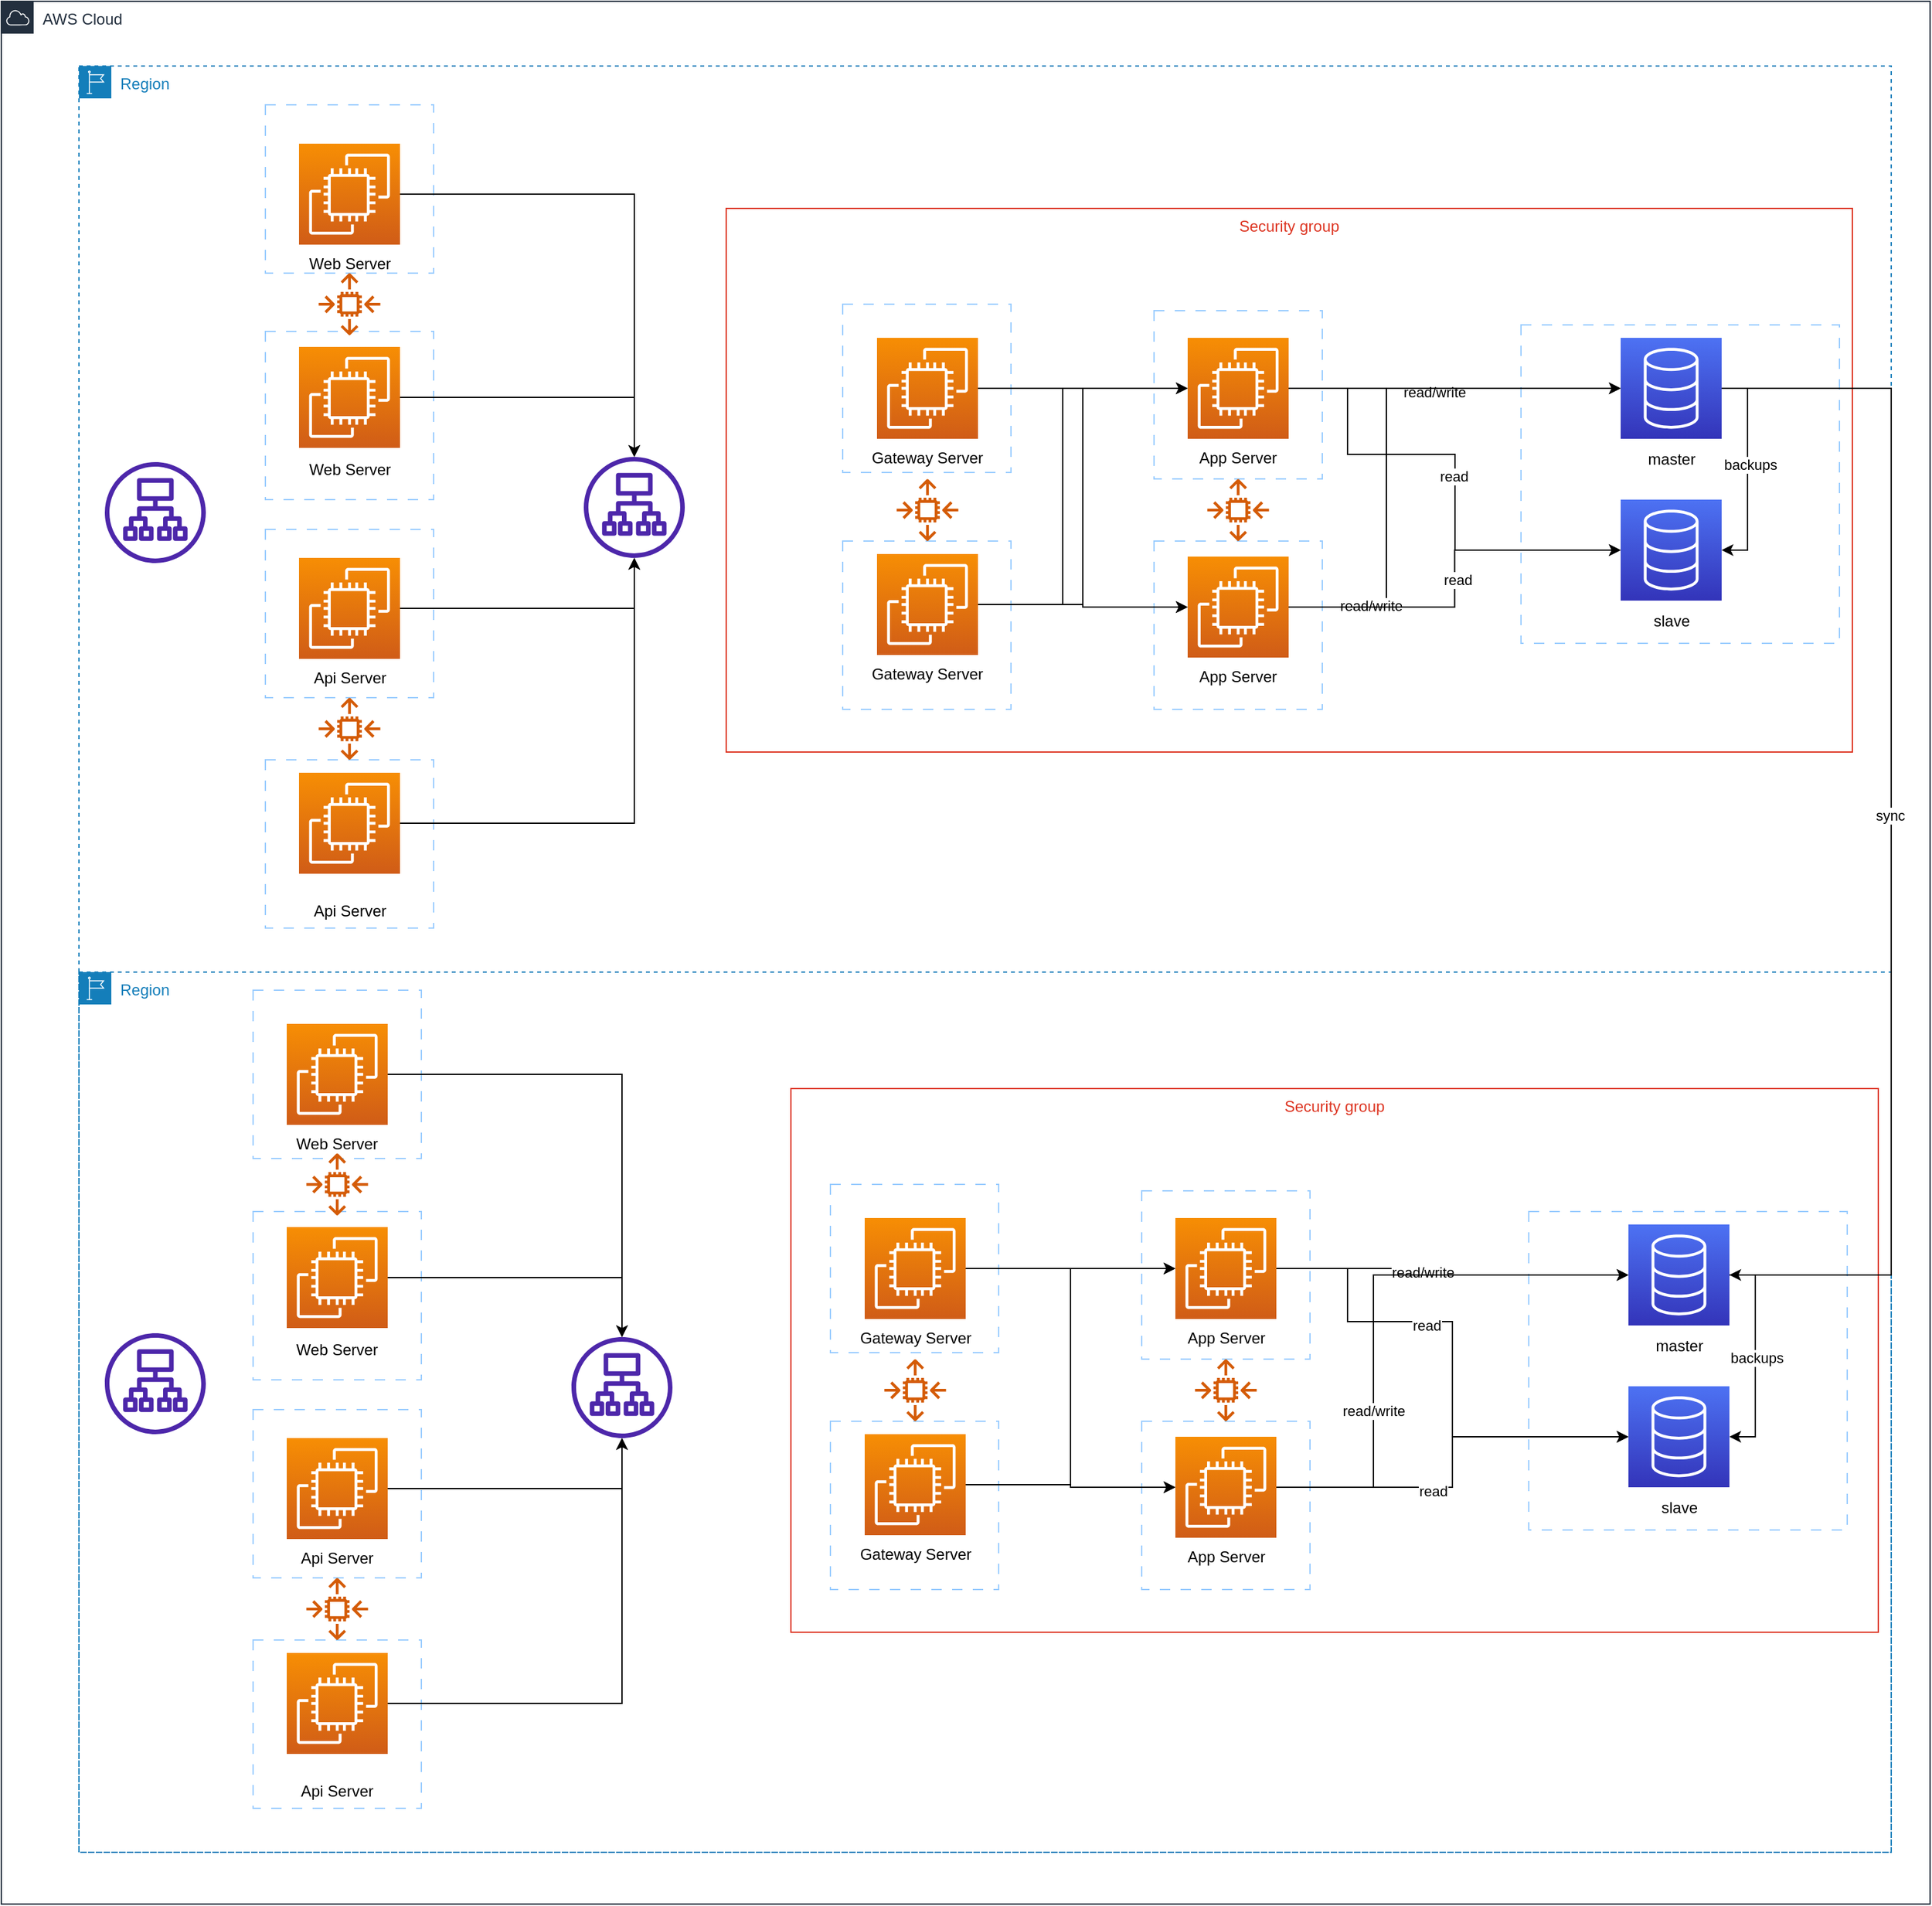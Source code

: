 <mxfile version="21.6.6" type="github">
  <diagram name="第 1 页" id="IL9uHLrrICqS1qad8mIX">
    <mxGraphModel dx="1194" dy="672" grid="1" gridSize="10" guides="1" tooltips="1" connect="1" arrows="1" fold="1" page="1" pageScale="1" pageWidth="827" pageHeight="1169" math="0" shadow="0">
      <root>
        <mxCell id="0" />
        <mxCell id="1" parent="0" />
        <mxCell id="6jolhPgwMM_6iOZNDmGM-170" value="AWS Cloud" style="points=[[0,0],[0.25,0],[0.5,0],[0.75,0],[1,0],[1,0.25],[1,0.5],[1,0.75],[1,1],[0.75,1],[0.5,1],[0.25,1],[0,1],[0,0.75],[0,0.5],[0,0.25]];outlineConnect=0;gradientColor=none;html=1;whiteSpace=wrap;fontSize=12;fontStyle=0;container=1;pointerEvents=0;collapsible=0;recursiveResize=0;shape=mxgraph.aws4.group;grIcon=mxgraph.aws4.group_aws_cloud;strokeColor=#232F3E;fillColor=none;verticalAlign=top;align=left;spacingLeft=30;fontColor=#232F3E;dashed=0;" vertex="1" parent="1">
          <mxGeometry x="70" y="200" width="1490" height="1470" as="geometry" />
        </mxCell>
        <mxCell id="6jolhPgwMM_6iOZNDmGM-134" value="Security group" style="fillColor=none;strokeColor=#DD3522;verticalAlign=top;fontStyle=0;fontColor=#DD3522;whiteSpace=wrap;html=1;" vertex="1" parent="1">
          <mxGeometry x="680" y="1040" width="840" height="420" as="geometry" />
        </mxCell>
        <mxCell id="6jolhPgwMM_6iOZNDmGM-133" value="" style="whiteSpace=wrap;html=1;aspect=fixed;dashed=1;dashPattern=8 8;strokeColor=#99CCFF;" vertex="1" parent="1">
          <mxGeometry x="264.5" y="964" width="130" height="130" as="geometry" />
        </mxCell>
        <mxCell id="6jolhPgwMM_6iOZNDmGM-53" value="" style="whiteSpace=wrap;html=1;aspect=fixed;dashed=1;dashPattern=8 8;strokeColor=#99CCFF;" vertex="1" parent="1">
          <mxGeometry x="1250" y="1135" width="246" height="246" as="geometry" />
        </mxCell>
        <mxCell id="6jolhPgwMM_6iOZNDmGM-48" value="" style="whiteSpace=wrap;html=1;aspect=fixed;dashed=1;dashPattern=8 8;strokeColor=#99CCFF;" vertex="1" parent="1">
          <mxGeometry x="1244" y="450" width="246" height="246" as="geometry" />
        </mxCell>
        <mxCell id="6jolhPgwMM_6iOZNDmGM-47" value="" style="whiteSpace=wrap;html=1;aspect=fixed;dashed=1;dashPattern=8 8;strokeColor=#99CCFF;" vertex="1" parent="1">
          <mxGeometry x="960.5" y="617" width="130" height="130" as="geometry" />
        </mxCell>
        <mxCell id="6jolhPgwMM_6iOZNDmGM-46" value="" style="whiteSpace=wrap;html=1;aspect=fixed;dashed=1;dashPattern=8 8;strokeColor=#99CCFF;" vertex="1" parent="1">
          <mxGeometry x="960.5" y="439" width="130" height="130" as="geometry" />
        </mxCell>
        <mxCell id="6jolhPgwMM_6iOZNDmGM-45" value="" style="whiteSpace=wrap;html=1;aspect=fixed;dashed=1;dashPattern=8 8;strokeColor=#99CCFF;" vertex="1" parent="1">
          <mxGeometry x="720" y="617" width="130" height="130" as="geometry" />
        </mxCell>
        <mxCell id="6jolhPgwMM_6iOZNDmGM-44" value="" style="whiteSpace=wrap;html=1;aspect=fixed;dashed=1;dashPattern=8 8;strokeColor=#99CCFF;" vertex="1" parent="1">
          <mxGeometry x="720" y="434" width="130" height="130" as="geometry" />
        </mxCell>
        <mxCell id="6jolhPgwMM_6iOZNDmGM-43" value="" style="whiteSpace=wrap;html=1;aspect=fixed;dashed=1;dashPattern=8 8;strokeColor=#99CCFF;" vertex="1" parent="1">
          <mxGeometry x="274" y="786" width="130" height="130" as="geometry" />
        </mxCell>
        <mxCell id="6jolhPgwMM_6iOZNDmGM-42" value="" style="whiteSpace=wrap;html=1;aspect=fixed;dashed=1;dashPattern=8 8;strokeColor=#99CCFF;" vertex="1" parent="1">
          <mxGeometry x="274" y="608" width="130" height="130" as="geometry" />
        </mxCell>
        <mxCell id="6jolhPgwMM_6iOZNDmGM-41" value="" style="whiteSpace=wrap;html=1;aspect=fixed;dashed=1;dashPattern=8 8;strokeColor=#99CCFF;" vertex="1" parent="1">
          <mxGeometry x="274" y="455" width="130" height="130" as="geometry" />
        </mxCell>
        <mxCell id="6jolhPgwMM_6iOZNDmGM-40" value="" style="whiteSpace=wrap;html=1;aspect=fixed;dashed=1;dashPattern=8 8;strokeColor=#99CCFF;" vertex="1" parent="1">
          <mxGeometry x="274" y="280" width="130" height="130" as="geometry" />
        </mxCell>
        <mxCell id="6jolhPgwMM_6iOZNDmGM-10" value="Region" style="points=[[0,0],[0.25,0],[0.5,0],[0.75,0],[1,0],[1,0.25],[1,0.5],[1,0.75],[1,1],[0.75,1],[0.5,1],[0.25,1],[0,1],[0,0.75],[0,0.5],[0,0.25]];outlineConnect=0;gradientColor=none;html=1;whiteSpace=wrap;fontSize=12;fontStyle=0;container=1;pointerEvents=0;collapsible=0;recursiveResize=0;shape=mxgraph.aws4.group;grIcon=mxgraph.aws4.group_region;strokeColor=#147EBA;fillColor=none;verticalAlign=top;align=left;spacingLeft=30;fontColor=#147EBA;dashed=1;" vertex="1" parent="1">
          <mxGeometry x="130" y="250" width="1400" height="1380" as="geometry" />
        </mxCell>
        <mxCell id="6jolhPgwMM_6iOZNDmGM-24" value="Security group" style="fillColor=none;strokeColor=#DD3522;verticalAlign=top;fontStyle=0;fontColor=#DD3522;whiteSpace=wrap;html=1;" vertex="1" parent="6jolhPgwMM_6iOZNDmGM-10">
          <mxGeometry x="500" y="110" width="870" height="420" as="geometry" />
        </mxCell>
        <mxCell id="6jolhPgwMM_6iOZNDmGM-135" value="" style="sketch=0;outlineConnect=0;fontColor=#232F3E;gradientColor=none;fillColor=#4D27AA;strokeColor=none;dashed=0;verticalLabelPosition=bottom;verticalAlign=top;align=center;html=1;fontSize=12;fontStyle=0;aspect=fixed;pointerEvents=1;shape=mxgraph.aws4.application_load_balancer;" vertex="1" parent="6jolhPgwMM_6iOZNDmGM-10">
          <mxGeometry x="20" y="306" width="78" height="78" as="geometry" />
        </mxCell>
        <mxCell id="6jolhPgwMM_6iOZNDmGM-167" value="Region" style="points=[[0,0],[0.25,0],[0.5,0],[0.75,0],[1,0],[1,0.25],[1,0.5],[1,0.75],[1,1],[0.75,1],[0.5,1],[0.25,1],[0,1],[0,0.75],[0,0.5],[0,0.25]];outlineConnect=0;gradientColor=none;html=1;whiteSpace=wrap;fontSize=12;fontStyle=0;container=1;pointerEvents=0;collapsible=0;recursiveResize=0;shape=mxgraph.aws4.group;grIcon=mxgraph.aws4.group_region;strokeColor=#147EBA;fillColor=none;verticalAlign=top;align=left;spacingLeft=30;fontColor=#147EBA;dashed=1;" vertex="1" parent="6jolhPgwMM_6iOZNDmGM-10">
          <mxGeometry y="700" width="1400" height="680" as="geometry" />
        </mxCell>
        <mxCell id="6jolhPgwMM_6iOZNDmGM-171" value="" style="sketch=0;outlineConnect=0;fontColor=#232F3E;gradientColor=none;fillColor=#4D27AA;strokeColor=none;dashed=0;verticalLabelPosition=bottom;verticalAlign=top;align=center;html=1;fontSize=12;fontStyle=0;aspect=fixed;pointerEvents=1;shape=mxgraph.aws4.application_load_balancer;" vertex="1" parent="6jolhPgwMM_6iOZNDmGM-167">
          <mxGeometry x="20" y="279" width="78" height="78" as="geometry" />
        </mxCell>
        <mxCell id="6jolhPgwMM_6iOZNDmGM-65" style="edgeStyle=orthogonalEdgeStyle;rounded=0;orthogonalLoop=1;jettySize=auto;html=1;exitX=1;exitY=0.5;exitDx=0;exitDy=0;exitPerimeter=0;" edge="1" parent="1" source="6jolhPgwMM_6iOZNDmGM-11" target="6jolhPgwMM_6iOZNDmGM-16">
          <mxGeometry relative="1" as="geometry" />
        </mxCell>
        <mxCell id="6jolhPgwMM_6iOZNDmGM-11" value="" style="sketch=0;points=[[0,0,0],[0.25,0,0],[0.5,0,0],[0.75,0,0],[1,0,0],[0,1,0],[0.25,1,0],[0.5,1,0],[0.75,1,0],[1,1,0],[0,0.25,0],[0,0.5,0],[0,0.75,0],[1,0.25,0],[1,0.5,0],[1,0.75,0]];outlineConnect=0;fontColor=#232F3E;gradientColor=#F78E04;gradientDirection=north;fillColor=#D05C17;strokeColor=#ffffff;dashed=0;verticalLabelPosition=bottom;verticalAlign=top;align=center;html=1;fontSize=12;fontStyle=0;aspect=fixed;shape=mxgraph.aws4.resourceIcon;resIcon=mxgraph.aws4.ec2;" vertex="1" parent="1">
          <mxGeometry x="300" y="310" width="78" height="78" as="geometry" />
        </mxCell>
        <mxCell id="6jolhPgwMM_6iOZNDmGM-12" value="Web Server" style="text;html=1;strokeColor=none;fillColor=none;align=center;verticalAlign=middle;whiteSpace=wrap;rounded=0;" vertex="1" parent="1">
          <mxGeometry x="283.5" y="388" width="111" height="30" as="geometry" />
        </mxCell>
        <mxCell id="6jolhPgwMM_6iOZNDmGM-14" value="" style="sketch=0;outlineConnect=0;fontColor=#232F3E;gradientColor=none;fillColor=#D45B07;strokeColor=none;dashed=0;verticalLabelPosition=bottom;verticalAlign=top;align=center;html=1;fontSize=12;fontStyle=0;aspect=fixed;pointerEvents=1;shape=mxgraph.aws4.auto_scaling2;" vertex="1" parent="1">
          <mxGeometry x="315" y="410" width="48" height="48" as="geometry" />
        </mxCell>
        <mxCell id="6jolhPgwMM_6iOZNDmGM-58" style="edgeStyle=orthogonalEdgeStyle;rounded=0;orthogonalLoop=1;jettySize=auto;html=1;exitX=1;exitY=0.5;exitDx=0;exitDy=0;exitPerimeter=0;entryX=1;entryY=0.5;entryDx=0;entryDy=0;entryPerimeter=0;" edge="1" parent="1" source="6jolhPgwMM_6iOZNDmGM-15" target="6jolhPgwMM_6iOZNDmGM-50">
          <mxGeometry relative="1" as="geometry" />
        </mxCell>
        <mxCell id="6jolhPgwMM_6iOZNDmGM-59" value="backups" style="edgeLabel;html=1;align=center;verticalAlign=middle;resizable=0;points=[];" vertex="1" connectable="0" parent="6jolhPgwMM_6iOZNDmGM-58">
          <mxGeometry x="-0.042" y="2" relative="1" as="geometry">
            <mxPoint as="offset" />
          </mxGeometry>
        </mxCell>
        <mxCell id="6jolhPgwMM_6iOZNDmGM-61" style="edgeStyle=orthogonalEdgeStyle;rounded=0;orthogonalLoop=1;jettySize=auto;html=1;exitX=1;exitY=0.5;exitDx=0;exitDy=0;exitPerimeter=0;entryX=1;entryY=0.5;entryDx=0;entryDy=0;entryPerimeter=0;" edge="1" parent="1" source="6jolhPgwMM_6iOZNDmGM-15" target="6jolhPgwMM_6iOZNDmGM-54">
          <mxGeometry relative="1" as="geometry">
            <Array as="points">
              <mxPoint x="1530" y="499" />
              <mxPoint x="1530" y="1184" />
            </Array>
          </mxGeometry>
        </mxCell>
        <mxCell id="6jolhPgwMM_6iOZNDmGM-64" value="sync" style="edgeLabel;html=1;align=center;verticalAlign=middle;resizable=0;points=[];" vertex="1" connectable="0" parent="6jolhPgwMM_6iOZNDmGM-61">
          <mxGeometry x="-0.021" y="-1" relative="1" as="geometry">
            <mxPoint as="offset" />
          </mxGeometry>
        </mxCell>
        <mxCell id="6jolhPgwMM_6iOZNDmGM-15" value="" style="sketch=0;points=[[0,0,0],[0.25,0,0],[0.5,0,0],[0.75,0,0],[1,0,0],[0,1,0],[0.25,1,0],[0.5,1,0],[0.75,1,0],[1,1,0],[0,0.25,0],[0,0.5,0],[0,0.75,0],[1,0.25,0],[1,0.5,0],[1,0.75,0]];outlineConnect=0;fontColor=#232F3E;gradientColor=#4D72F3;gradientDirection=north;fillColor=#3334B9;strokeColor=#ffffff;dashed=0;verticalLabelPosition=bottom;verticalAlign=top;align=center;html=1;fontSize=12;fontStyle=0;aspect=fixed;shape=mxgraph.aws4.resourceIcon;resIcon=mxgraph.aws4.database;" vertex="1" parent="1">
          <mxGeometry x="1321" y="460" width="78" height="78" as="geometry" />
        </mxCell>
        <mxCell id="6jolhPgwMM_6iOZNDmGM-16" value="" style="sketch=0;outlineConnect=0;fontColor=#232F3E;gradientColor=none;fillColor=#4D27AA;strokeColor=none;dashed=0;verticalLabelPosition=bottom;verticalAlign=top;align=center;html=1;fontSize=12;fontStyle=0;aspect=fixed;pointerEvents=1;shape=mxgraph.aws4.application_load_balancer;" vertex="1" parent="1">
          <mxGeometry x="520" y="552" width="78" height="78" as="geometry" />
        </mxCell>
        <mxCell id="6jolhPgwMM_6iOZNDmGM-139" style="edgeStyle=orthogonalEdgeStyle;rounded=0;orthogonalLoop=1;jettySize=auto;html=1;exitX=1;exitY=0.5;exitDx=0;exitDy=0;exitPerimeter=0;" edge="1" parent="1" source="6jolhPgwMM_6iOZNDmGM-20" target="6jolhPgwMM_6iOZNDmGM-34">
          <mxGeometry relative="1" as="geometry" />
        </mxCell>
        <mxCell id="6jolhPgwMM_6iOZNDmGM-141" style="edgeStyle=orthogonalEdgeStyle;rounded=0;orthogonalLoop=1;jettySize=auto;html=1;exitX=1;exitY=0.5;exitDx=0;exitDy=0;exitPerimeter=0;entryX=0;entryY=0.5;entryDx=0;entryDy=0;entryPerimeter=0;" edge="1" parent="1" source="6jolhPgwMM_6iOZNDmGM-20" target="6jolhPgwMM_6iOZNDmGM-37">
          <mxGeometry relative="1" as="geometry" />
        </mxCell>
        <mxCell id="6jolhPgwMM_6iOZNDmGM-20" value="" style="sketch=0;points=[[0,0,0],[0.25,0,0],[0.5,0,0],[0.75,0,0],[1,0,0],[0,1,0],[0.25,1,0],[0.5,1,0],[0.75,1,0],[1,1,0],[0,0.25,0],[0,0.5,0],[0,0.75,0],[1,0.25,0],[1,0.5,0],[1,0.75,0]];outlineConnect=0;fontColor=#232F3E;gradientColor=#F78E04;gradientDirection=north;fillColor=#D05C17;strokeColor=#ffffff;dashed=0;verticalLabelPosition=bottom;verticalAlign=top;align=center;html=1;fontSize=12;fontStyle=0;aspect=fixed;shape=mxgraph.aws4.resourceIcon;resIcon=mxgraph.aws4.ec2;" vertex="1" parent="1">
          <mxGeometry x="746.5" y="460" width="78" height="78" as="geometry" />
        </mxCell>
        <mxCell id="6jolhPgwMM_6iOZNDmGM-22" value="" style="sketch=0;outlineConnect=0;fontColor=#232F3E;gradientColor=none;fillColor=#D45B07;strokeColor=none;dashed=0;verticalLabelPosition=bottom;verticalAlign=top;align=center;html=1;fontSize=12;fontStyle=0;aspect=fixed;pointerEvents=1;shape=mxgraph.aws4.auto_scaling2;" vertex="1" parent="1">
          <mxGeometry x="761.5" y="569" width="48" height="48" as="geometry" />
        </mxCell>
        <mxCell id="6jolhPgwMM_6iOZNDmGM-67" style="edgeStyle=orthogonalEdgeStyle;rounded=0;orthogonalLoop=1;jettySize=auto;html=1;exitX=1;exitY=0.5;exitDx=0;exitDy=0;exitPerimeter=0;" edge="1" parent="1" source="6jolhPgwMM_6iOZNDmGM-23" target="6jolhPgwMM_6iOZNDmGM-16">
          <mxGeometry relative="1" as="geometry">
            <Array as="points">
              <mxPoint x="559" y="669" />
            </Array>
          </mxGeometry>
        </mxCell>
        <mxCell id="6jolhPgwMM_6iOZNDmGM-23" value="" style="sketch=0;points=[[0,0,0],[0.25,0,0],[0.5,0,0],[0.75,0,0],[1,0,0],[0,1,0],[0.25,1,0],[0.5,1,0],[0.75,1,0],[1,1,0],[0,0.25,0],[0,0.5,0],[0,0.75,0],[1,0.25,0],[1,0.5,0],[1,0.75,0]];outlineConnect=0;fontColor=#232F3E;gradientColor=#F78E04;gradientDirection=north;fillColor=#D05C17;strokeColor=#ffffff;dashed=0;verticalLabelPosition=bottom;verticalAlign=top;align=center;html=1;fontSize=12;fontStyle=0;aspect=fixed;shape=mxgraph.aws4.resourceIcon;resIcon=mxgraph.aws4.ec2;" vertex="1" parent="1">
          <mxGeometry x="300" y="630" width="78" height="78" as="geometry" />
        </mxCell>
        <mxCell id="6jolhPgwMM_6iOZNDmGM-25" value="Web Server" style="text;html=1;strokeColor=none;fillColor=none;align=center;verticalAlign=middle;whiteSpace=wrap;rounded=0;" vertex="1" parent="1">
          <mxGeometry x="283.5" y="547" width="111" height="30" as="geometry" />
        </mxCell>
        <mxCell id="6jolhPgwMM_6iOZNDmGM-66" style="edgeStyle=orthogonalEdgeStyle;rounded=0;orthogonalLoop=1;jettySize=auto;html=1;exitX=1;exitY=0.5;exitDx=0;exitDy=0;exitPerimeter=0;" edge="1" parent="1" source="6jolhPgwMM_6iOZNDmGM-26" target="6jolhPgwMM_6iOZNDmGM-16">
          <mxGeometry relative="1" as="geometry" />
        </mxCell>
        <mxCell id="6jolhPgwMM_6iOZNDmGM-26" value="" style="sketch=0;points=[[0,0,0],[0.25,0,0],[0.5,0,0],[0.75,0,0],[1,0,0],[0,1,0],[0.25,1,0],[0.5,1,0],[0.75,1,0],[1,1,0],[0,0.25,0],[0,0.5,0],[0,0.75,0],[1,0.25,0],[1,0.5,0],[1,0.75,0]];outlineConnect=0;fontColor=#232F3E;gradientColor=#F78E04;gradientDirection=north;fillColor=#D05C17;strokeColor=#ffffff;dashed=0;verticalLabelPosition=bottom;verticalAlign=top;align=center;html=1;fontSize=12;fontStyle=0;aspect=fixed;shape=mxgraph.aws4.resourceIcon;resIcon=mxgraph.aws4.ec2;" vertex="1" parent="1">
          <mxGeometry x="300" y="467" width="78" height="78" as="geometry" />
        </mxCell>
        <mxCell id="6jolhPgwMM_6iOZNDmGM-27" value="Api Server" style="text;html=1;strokeColor=none;fillColor=none;align=center;verticalAlign=middle;whiteSpace=wrap;rounded=0;" vertex="1" parent="1">
          <mxGeometry x="283.5" y="708" width="111" height="30" as="geometry" />
        </mxCell>
        <mxCell id="6jolhPgwMM_6iOZNDmGM-68" style="edgeStyle=orthogonalEdgeStyle;rounded=0;orthogonalLoop=1;jettySize=auto;html=1;exitX=1;exitY=0.5;exitDx=0;exitDy=0;exitPerimeter=0;" edge="1" parent="1" source="6jolhPgwMM_6iOZNDmGM-28" target="6jolhPgwMM_6iOZNDmGM-16">
          <mxGeometry relative="1" as="geometry" />
        </mxCell>
        <mxCell id="6jolhPgwMM_6iOZNDmGM-28" value="" style="sketch=0;points=[[0,0,0],[0.25,0,0],[0.5,0,0],[0.75,0,0],[1,0,0],[0,1,0],[0.25,1,0],[0.5,1,0],[0.75,1,0],[1,1,0],[0,0.25,0],[0,0.5,0],[0,0.75,0],[1,0.25,0],[1,0.5,0],[1,0.75,0]];outlineConnect=0;fontColor=#232F3E;gradientColor=#F78E04;gradientDirection=north;fillColor=#D05C17;strokeColor=#ffffff;dashed=0;verticalLabelPosition=bottom;verticalAlign=top;align=center;html=1;fontSize=12;fontStyle=0;aspect=fixed;shape=mxgraph.aws4.resourceIcon;resIcon=mxgraph.aws4.ec2;" vertex="1" parent="1">
          <mxGeometry x="300" y="796" width="78" height="78" as="geometry" />
        </mxCell>
        <mxCell id="6jolhPgwMM_6iOZNDmGM-29" value="Api Server" style="text;html=1;strokeColor=none;fillColor=none;align=center;verticalAlign=middle;whiteSpace=wrap;rounded=0;" vertex="1" parent="1">
          <mxGeometry x="283.5" y="888" width="111" height="30" as="geometry" />
        </mxCell>
        <mxCell id="6jolhPgwMM_6iOZNDmGM-30" value="" style="sketch=0;outlineConnect=0;fontColor=#232F3E;gradientColor=none;fillColor=#D45B07;strokeColor=none;dashed=0;verticalLabelPosition=bottom;verticalAlign=top;align=center;html=1;fontSize=12;fontStyle=0;aspect=fixed;pointerEvents=1;shape=mxgraph.aws4.auto_scaling2;" vertex="1" parent="1">
          <mxGeometry x="315" y="738" width="48" height="48" as="geometry" />
        </mxCell>
        <mxCell id="6jolhPgwMM_6iOZNDmGM-31" value="Gateway&amp;nbsp;Server" style="text;html=1;strokeColor=none;fillColor=none;align=center;verticalAlign=middle;whiteSpace=wrap;rounded=0;" vertex="1" parent="1">
          <mxGeometry x="730" y="538" width="111" height="30" as="geometry" />
        </mxCell>
        <mxCell id="6jolhPgwMM_6iOZNDmGM-140" style="edgeStyle=orthogonalEdgeStyle;rounded=0;orthogonalLoop=1;jettySize=auto;html=1;exitX=1;exitY=0.5;exitDx=0;exitDy=0;exitPerimeter=0;entryX=0;entryY=0.5;entryDx=0;entryDy=0;entryPerimeter=0;" edge="1" parent="1" source="6jolhPgwMM_6iOZNDmGM-32" target="6jolhPgwMM_6iOZNDmGM-34">
          <mxGeometry relative="1" as="geometry">
            <mxPoint x="980" y="500" as="targetPoint" />
            <Array as="points">
              <mxPoint x="890" y="666" />
              <mxPoint x="890" y="499" />
            </Array>
          </mxGeometry>
        </mxCell>
        <mxCell id="6jolhPgwMM_6iOZNDmGM-143" style="edgeStyle=orthogonalEdgeStyle;rounded=0;orthogonalLoop=1;jettySize=auto;html=1;exitX=1;exitY=0.5;exitDx=0;exitDy=0;exitPerimeter=0;entryX=0;entryY=0.5;entryDx=0;entryDy=0;entryPerimeter=0;" edge="1" parent="1" source="6jolhPgwMM_6iOZNDmGM-32" target="6jolhPgwMM_6iOZNDmGM-37">
          <mxGeometry relative="1" as="geometry" />
        </mxCell>
        <mxCell id="6jolhPgwMM_6iOZNDmGM-32" value="" style="sketch=0;points=[[0,0,0],[0.25,0,0],[0.5,0,0],[0.75,0,0],[1,0,0],[0,1,0],[0.25,1,0],[0.5,1,0],[0.75,1,0],[1,1,0],[0,0.25,0],[0,0.5,0],[0,0.75,0],[1,0.25,0],[1,0.5,0],[1,0.75,0]];outlineConnect=0;fontColor=#232F3E;gradientColor=#F78E04;gradientDirection=north;fillColor=#D05C17;strokeColor=#ffffff;dashed=0;verticalLabelPosition=bottom;verticalAlign=top;align=center;html=1;fontSize=12;fontStyle=0;aspect=fixed;shape=mxgraph.aws4.resourceIcon;resIcon=mxgraph.aws4.ec2;" vertex="1" parent="1">
          <mxGeometry x="746.5" y="627" width="78" height="78" as="geometry" />
        </mxCell>
        <mxCell id="6jolhPgwMM_6iOZNDmGM-33" value="Gateway&amp;nbsp;Server" style="text;html=1;strokeColor=none;fillColor=none;align=center;verticalAlign=middle;whiteSpace=wrap;rounded=0;" vertex="1" parent="1">
          <mxGeometry x="730" y="705" width="111" height="30" as="geometry" />
        </mxCell>
        <mxCell id="6jolhPgwMM_6iOZNDmGM-144" style="edgeStyle=orthogonalEdgeStyle;rounded=0;orthogonalLoop=1;jettySize=auto;html=1;exitX=1;exitY=0.5;exitDx=0;exitDy=0;exitPerimeter=0;" edge="1" parent="1" source="6jolhPgwMM_6iOZNDmGM-34" target="6jolhPgwMM_6iOZNDmGM-15">
          <mxGeometry relative="1" as="geometry" />
        </mxCell>
        <mxCell id="6jolhPgwMM_6iOZNDmGM-145" value="read/write" style="edgeLabel;html=1;align=center;verticalAlign=middle;resizable=0;points=[];" vertex="1" connectable="0" parent="6jolhPgwMM_6iOZNDmGM-144">
          <mxGeometry x="-0.123" y="-3" relative="1" as="geometry">
            <mxPoint as="offset" />
          </mxGeometry>
        </mxCell>
        <mxCell id="6jolhPgwMM_6iOZNDmGM-146" style="edgeStyle=orthogonalEdgeStyle;rounded=0;orthogonalLoop=1;jettySize=auto;html=1;exitX=1;exitY=0.5;exitDx=0;exitDy=0;exitPerimeter=0;entryX=0;entryY=0.5;entryDx=0;entryDy=0;entryPerimeter=0;" edge="1" parent="1" source="6jolhPgwMM_6iOZNDmGM-34" target="6jolhPgwMM_6iOZNDmGM-50">
          <mxGeometry relative="1" as="geometry">
            <Array as="points">
              <mxPoint x="1110" y="499" />
              <mxPoint x="1110" y="550" />
              <mxPoint x="1193" y="550" />
              <mxPoint x="1193" y="624" />
            </Array>
          </mxGeometry>
        </mxCell>
        <mxCell id="6jolhPgwMM_6iOZNDmGM-147" value="read" style="edgeLabel;html=1;align=center;verticalAlign=middle;resizable=0;points=[];" vertex="1" connectable="0" parent="6jolhPgwMM_6iOZNDmGM-146">
          <mxGeometry x="0.025" y="-1" relative="1" as="geometry">
            <mxPoint y="1" as="offset" />
          </mxGeometry>
        </mxCell>
        <mxCell id="6jolhPgwMM_6iOZNDmGM-34" value="" style="sketch=0;points=[[0,0,0],[0.25,0,0],[0.5,0,0],[0.75,0,0],[1,0,0],[0,1,0],[0.25,1,0],[0.5,1,0],[0.75,1,0],[1,1,0],[0,0.25,0],[0,0.5,0],[0,0.75,0],[1,0.25,0],[1,0.5,0],[1,0.75,0]];outlineConnect=0;fontColor=#232F3E;gradientColor=#F78E04;gradientDirection=north;fillColor=#D05C17;strokeColor=#ffffff;dashed=0;verticalLabelPosition=bottom;verticalAlign=top;align=center;html=1;fontSize=12;fontStyle=0;aspect=fixed;shape=mxgraph.aws4.resourceIcon;resIcon=mxgraph.aws4.ec2;" vertex="1" parent="1">
          <mxGeometry x="986.5" y="460" width="78" height="78" as="geometry" />
        </mxCell>
        <mxCell id="6jolhPgwMM_6iOZNDmGM-35" value="" style="sketch=0;outlineConnect=0;fontColor=#232F3E;gradientColor=none;fillColor=#D45B07;strokeColor=none;dashed=0;verticalLabelPosition=bottom;verticalAlign=top;align=center;html=1;fontSize=12;fontStyle=0;aspect=fixed;pointerEvents=1;shape=mxgraph.aws4.auto_scaling2;" vertex="1" parent="1">
          <mxGeometry x="1001.5" y="569" width="48" height="48" as="geometry" />
        </mxCell>
        <mxCell id="6jolhPgwMM_6iOZNDmGM-36" value="App Server" style="text;html=1;strokeColor=none;fillColor=none;align=center;verticalAlign=middle;whiteSpace=wrap;rounded=0;" vertex="1" parent="1">
          <mxGeometry x="970" y="538" width="111" height="30" as="geometry" />
        </mxCell>
        <mxCell id="6jolhPgwMM_6iOZNDmGM-149" style="edgeStyle=orthogonalEdgeStyle;rounded=0;orthogonalLoop=1;jettySize=auto;html=1;exitX=1;exitY=0.5;exitDx=0;exitDy=0;exitPerimeter=0;entryX=0;entryY=0.5;entryDx=0;entryDy=0;entryPerimeter=0;" edge="1" parent="1" source="6jolhPgwMM_6iOZNDmGM-37" target="6jolhPgwMM_6iOZNDmGM-15">
          <mxGeometry relative="1" as="geometry">
            <Array as="points">
              <mxPoint x="1140" y="668" />
              <mxPoint x="1140" y="499" />
            </Array>
          </mxGeometry>
        </mxCell>
        <mxCell id="6jolhPgwMM_6iOZNDmGM-150" value="read/write" style="edgeLabel;html=1;align=center;verticalAlign=middle;resizable=0;points=[];" vertex="1" connectable="0" parent="6jolhPgwMM_6iOZNDmGM-149">
          <mxGeometry x="-0.702" y="1" relative="1" as="geometry">
            <mxPoint as="offset" />
          </mxGeometry>
        </mxCell>
        <mxCell id="6jolhPgwMM_6iOZNDmGM-151" style="edgeStyle=orthogonalEdgeStyle;rounded=0;orthogonalLoop=1;jettySize=auto;html=1;exitX=1;exitY=0.5;exitDx=0;exitDy=0;exitPerimeter=0;entryX=0;entryY=0.5;entryDx=0;entryDy=0;entryPerimeter=0;" edge="1" parent="1" source="6jolhPgwMM_6iOZNDmGM-37" target="6jolhPgwMM_6iOZNDmGM-50">
          <mxGeometry relative="1" as="geometry" />
        </mxCell>
        <mxCell id="6jolhPgwMM_6iOZNDmGM-152" value="read" style="edgeLabel;html=1;align=center;verticalAlign=middle;resizable=0;points=[];" vertex="1" connectable="0" parent="6jolhPgwMM_6iOZNDmGM-151">
          <mxGeometry x="-0.006" y="-2" relative="1" as="geometry">
            <mxPoint as="offset" />
          </mxGeometry>
        </mxCell>
        <mxCell id="6jolhPgwMM_6iOZNDmGM-37" value="" style="sketch=0;points=[[0,0,0],[0.25,0,0],[0.5,0,0],[0.75,0,0],[1,0,0],[0,1,0],[0.25,1,0],[0.5,1,0],[0.75,1,0],[1,1,0],[0,0.25,0],[0,0.5,0],[0,0.75,0],[1,0.25,0],[1,0.5,0],[1,0.75,0]];outlineConnect=0;fontColor=#232F3E;gradientColor=#F78E04;gradientDirection=north;fillColor=#D05C17;strokeColor=#ffffff;dashed=0;verticalLabelPosition=bottom;verticalAlign=top;align=center;html=1;fontSize=12;fontStyle=0;aspect=fixed;shape=mxgraph.aws4.resourceIcon;resIcon=mxgraph.aws4.ec2;" vertex="1" parent="1">
          <mxGeometry x="986.5" y="629" width="78" height="78" as="geometry" />
        </mxCell>
        <mxCell id="6jolhPgwMM_6iOZNDmGM-38" value="App Server" style="text;html=1;strokeColor=none;fillColor=none;align=center;verticalAlign=middle;whiteSpace=wrap;rounded=0;" vertex="1" parent="1">
          <mxGeometry x="970" y="707" width="111" height="30" as="geometry" />
        </mxCell>
        <mxCell id="6jolhPgwMM_6iOZNDmGM-49" value="master" style="text;html=1;strokeColor=none;fillColor=none;align=center;verticalAlign=middle;whiteSpace=wrap;rounded=0;" vertex="1" parent="1">
          <mxGeometry x="1304.5" y="539" width="111" height="30" as="geometry" />
        </mxCell>
        <mxCell id="6jolhPgwMM_6iOZNDmGM-50" value="" style="sketch=0;points=[[0,0,0],[0.25,0,0],[0.5,0,0],[0.75,0,0],[1,0,0],[0,1,0],[0.25,1,0],[0.5,1,0],[0.75,1,0],[1,1,0],[0,0.25,0],[0,0.5,0],[0,0.75,0],[1,0.25,0],[1,0.5,0],[1,0.75,0]];outlineConnect=0;fontColor=#232F3E;gradientColor=#4D72F3;gradientDirection=north;fillColor=#3334B9;strokeColor=#ffffff;dashed=0;verticalLabelPosition=bottom;verticalAlign=top;align=center;html=1;fontSize=12;fontStyle=0;aspect=fixed;shape=mxgraph.aws4.resourceIcon;resIcon=mxgraph.aws4.database;" vertex="1" parent="1">
          <mxGeometry x="1321" y="585" width="78" height="78" as="geometry" />
        </mxCell>
        <mxCell id="6jolhPgwMM_6iOZNDmGM-51" value="slave" style="text;html=1;strokeColor=none;fillColor=none;align=center;verticalAlign=middle;whiteSpace=wrap;rounded=0;" vertex="1" parent="1">
          <mxGeometry x="1304.5" y="664" width="111" height="30" as="geometry" />
        </mxCell>
        <mxCell id="6jolhPgwMM_6iOZNDmGM-62" style="edgeStyle=orthogonalEdgeStyle;rounded=0;orthogonalLoop=1;jettySize=auto;html=1;exitX=1;exitY=0.5;exitDx=0;exitDy=0;exitPerimeter=0;entryX=1;entryY=0.5;entryDx=0;entryDy=0;entryPerimeter=0;" edge="1" parent="1" source="6jolhPgwMM_6iOZNDmGM-54" target="6jolhPgwMM_6iOZNDmGM-56">
          <mxGeometry relative="1" as="geometry" />
        </mxCell>
        <mxCell id="6jolhPgwMM_6iOZNDmGM-63" value="backups" style="edgeLabel;html=1;align=center;verticalAlign=middle;resizable=0;points=[];" vertex="1" connectable="0" parent="6jolhPgwMM_6iOZNDmGM-62">
          <mxGeometry x="0.018" y="1" relative="1" as="geometry">
            <mxPoint as="offset" />
          </mxGeometry>
        </mxCell>
        <mxCell id="6jolhPgwMM_6iOZNDmGM-54" value="" style="sketch=0;points=[[0,0,0],[0.25,0,0],[0.5,0,0],[0.75,0,0],[1,0,0],[0,1,0],[0.25,1,0],[0.5,1,0],[0.75,1,0],[1,1,0],[0,0.25,0],[0,0.5,0],[0,0.75,0],[1,0.25,0],[1,0.5,0],[1,0.75,0]];outlineConnect=0;fontColor=#232F3E;gradientColor=#4D72F3;gradientDirection=north;fillColor=#3334B9;strokeColor=#ffffff;dashed=0;verticalLabelPosition=bottom;verticalAlign=top;align=center;html=1;fontSize=12;fontStyle=0;aspect=fixed;shape=mxgraph.aws4.resourceIcon;resIcon=mxgraph.aws4.database;" vertex="1" parent="1">
          <mxGeometry x="1327" y="1145" width="78" height="78" as="geometry" />
        </mxCell>
        <mxCell id="6jolhPgwMM_6iOZNDmGM-55" value="master" style="text;html=1;strokeColor=none;fillColor=none;align=center;verticalAlign=middle;whiteSpace=wrap;rounded=0;" vertex="1" parent="1">
          <mxGeometry x="1310.5" y="1224" width="111" height="30" as="geometry" />
        </mxCell>
        <mxCell id="6jolhPgwMM_6iOZNDmGM-56" value="" style="sketch=0;points=[[0,0,0],[0.25,0,0],[0.5,0,0],[0.75,0,0],[1,0,0],[0,1,0],[0.25,1,0],[0.5,1,0],[0.75,1,0],[1,1,0],[0,0.25,0],[0,0.5,0],[0,0.75,0],[1,0.25,0],[1,0.5,0],[1,0.75,0]];outlineConnect=0;fontColor=#232F3E;gradientColor=#4D72F3;gradientDirection=north;fillColor=#3334B9;strokeColor=#ffffff;dashed=0;verticalLabelPosition=bottom;verticalAlign=top;align=center;html=1;fontSize=12;fontStyle=0;aspect=fixed;shape=mxgraph.aws4.resourceIcon;resIcon=mxgraph.aws4.database;" vertex="1" parent="1">
          <mxGeometry x="1327" y="1270" width="78" height="78" as="geometry" />
        </mxCell>
        <mxCell id="6jolhPgwMM_6iOZNDmGM-57" value="slave" style="text;html=1;strokeColor=none;fillColor=none;align=center;verticalAlign=middle;whiteSpace=wrap;rounded=0;" vertex="1" parent="1">
          <mxGeometry x="1310.5" y="1349" width="111" height="30" as="geometry" />
        </mxCell>
        <mxCell id="6jolhPgwMM_6iOZNDmGM-101" value="" style="whiteSpace=wrap;html=1;aspect=fixed;dashed=1;dashPattern=8 8;strokeColor=#99CCFF;" vertex="1" parent="1">
          <mxGeometry x="951" y="1297" width="130" height="130" as="geometry" />
        </mxCell>
        <mxCell id="6jolhPgwMM_6iOZNDmGM-102" value="" style="whiteSpace=wrap;html=1;aspect=fixed;dashed=1;dashPattern=8 8;strokeColor=#99CCFF;" vertex="1" parent="1">
          <mxGeometry x="951" y="1119" width="130" height="130" as="geometry" />
        </mxCell>
        <mxCell id="6jolhPgwMM_6iOZNDmGM-103" value="" style="whiteSpace=wrap;html=1;aspect=fixed;dashed=1;dashPattern=8 8;strokeColor=#99CCFF;" vertex="1" parent="1">
          <mxGeometry x="710.5" y="1297" width="130" height="130" as="geometry" />
        </mxCell>
        <mxCell id="6jolhPgwMM_6iOZNDmGM-104" value="" style="whiteSpace=wrap;html=1;aspect=fixed;dashed=1;dashPattern=8 8;strokeColor=#99CCFF;" vertex="1" parent="1">
          <mxGeometry x="710.5" y="1114" width="130" height="130" as="geometry" />
        </mxCell>
        <mxCell id="6jolhPgwMM_6iOZNDmGM-105" value="" style="whiteSpace=wrap;html=1;aspect=fixed;dashed=1;dashPattern=8 8;strokeColor=#99CCFF;" vertex="1" parent="1">
          <mxGeometry x="264.5" y="1466" width="130" height="130" as="geometry" />
        </mxCell>
        <mxCell id="6jolhPgwMM_6iOZNDmGM-106" value="" style="whiteSpace=wrap;html=1;aspect=fixed;dashed=1;dashPattern=8 8;strokeColor=#99CCFF;" vertex="1" parent="1">
          <mxGeometry x="264.5" y="1288" width="130" height="130" as="geometry" />
        </mxCell>
        <mxCell id="6jolhPgwMM_6iOZNDmGM-107" value="" style="whiteSpace=wrap;html=1;aspect=fixed;dashed=1;dashPattern=8 8;strokeColor=#99CCFF;" vertex="1" parent="1">
          <mxGeometry x="264.5" y="1135" width="130" height="130" as="geometry" />
        </mxCell>
        <mxCell id="6jolhPgwMM_6iOZNDmGM-108" style="edgeStyle=orthogonalEdgeStyle;rounded=0;orthogonalLoop=1;jettySize=auto;html=1;exitX=1;exitY=0.5;exitDx=0;exitDy=0;exitPerimeter=0;" edge="1" parent="1" source="6jolhPgwMM_6iOZNDmGM-109" target="6jolhPgwMM_6iOZNDmGM-112">
          <mxGeometry relative="1" as="geometry" />
        </mxCell>
        <mxCell id="6jolhPgwMM_6iOZNDmGM-109" value="" style="sketch=0;points=[[0,0,0],[0.25,0,0],[0.5,0,0],[0.75,0,0],[1,0,0],[0,1,0],[0.25,1,0],[0.5,1,0],[0.75,1,0],[1,1,0],[0,0.25,0],[0,0.5,0],[0,0.75,0],[1,0.25,0],[1,0.5,0],[1,0.75,0]];outlineConnect=0;fontColor=#232F3E;gradientColor=#F78E04;gradientDirection=north;fillColor=#D05C17;strokeColor=#ffffff;dashed=0;verticalLabelPosition=bottom;verticalAlign=top;align=center;html=1;fontSize=12;fontStyle=0;aspect=fixed;shape=mxgraph.aws4.resourceIcon;resIcon=mxgraph.aws4.ec2;" vertex="1" parent="1">
          <mxGeometry x="290.5" y="990" width="78" height="78" as="geometry" />
        </mxCell>
        <mxCell id="6jolhPgwMM_6iOZNDmGM-110" value="Web Server" style="text;html=1;strokeColor=none;fillColor=none;align=center;verticalAlign=middle;whiteSpace=wrap;rounded=0;" vertex="1" parent="1">
          <mxGeometry x="274" y="1068" width="111" height="30" as="geometry" />
        </mxCell>
        <mxCell id="6jolhPgwMM_6iOZNDmGM-111" value="" style="sketch=0;outlineConnect=0;fontColor=#232F3E;gradientColor=none;fillColor=#D45B07;strokeColor=none;dashed=0;verticalLabelPosition=bottom;verticalAlign=top;align=center;html=1;fontSize=12;fontStyle=0;aspect=fixed;pointerEvents=1;shape=mxgraph.aws4.auto_scaling2;" vertex="1" parent="1">
          <mxGeometry x="305.5" y="1090" width="48" height="48" as="geometry" />
        </mxCell>
        <mxCell id="6jolhPgwMM_6iOZNDmGM-112" value="" style="sketch=0;outlineConnect=0;fontColor=#232F3E;gradientColor=none;fillColor=#4D27AA;strokeColor=none;dashed=0;verticalLabelPosition=bottom;verticalAlign=top;align=center;html=1;fontSize=12;fontStyle=0;aspect=fixed;pointerEvents=1;shape=mxgraph.aws4.application_load_balancer;" vertex="1" parent="1">
          <mxGeometry x="510.5" y="1232" width="78" height="78" as="geometry" />
        </mxCell>
        <mxCell id="6jolhPgwMM_6iOZNDmGM-153" style="edgeStyle=orthogonalEdgeStyle;rounded=0;orthogonalLoop=1;jettySize=auto;html=1;exitX=1;exitY=0.5;exitDx=0;exitDy=0;exitPerimeter=0;entryX=0;entryY=0.5;entryDx=0;entryDy=0;entryPerimeter=0;" edge="1" parent="1" source="6jolhPgwMM_6iOZNDmGM-113" target="6jolhPgwMM_6iOZNDmGM-128">
          <mxGeometry relative="1" as="geometry" />
        </mxCell>
        <mxCell id="6jolhPgwMM_6iOZNDmGM-154" style="edgeStyle=orthogonalEdgeStyle;rounded=0;orthogonalLoop=1;jettySize=auto;html=1;exitX=1;exitY=0.5;exitDx=0;exitDy=0;exitPerimeter=0;entryX=0;entryY=0.5;entryDx=0;entryDy=0;entryPerimeter=0;" edge="1" parent="1" source="6jolhPgwMM_6iOZNDmGM-113" target="6jolhPgwMM_6iOZNDmGM-131">
          <mxGeometry relative="1" as="geometry" />
        </mxCell>
        <mxCell id="6jolhPgwMM_6iOZNDmGM-113" value="" style="sketch=0;points=[[0,0,0],[0.25,0,0],[0.5,0,0],[0.75,0,0],[1,0,0],[0,1,0],[0.25,1,0],[0.5,1,0],[0.75,1,0],[1,1,0],[0,0.25,0],[0,0.5,0],[0,0.75,0],[1,0.25,0],[1,0.5,0],[1,0.75,0]];outlineConnect=0;fontColor=#232F3E;gradientColor=#F78E04;gradientDirection=north;fillColor=#D05C17;strokeColor=#ffffff;dashed=0;verticalLabelPosition=bottom;verticalAlign=top;align=center;html=1;fontSize=12;fontStyle=0;aspect=fixed;shape=mxgraph.aws4.resourceIcon;resIcon=mxgraph.aws4.ec2;" vertex="1" parent="1">
          <mxGeometry x="737" y="1140" width="78" height="78" as="geometry" />
        </mxCell>
        <mxCell id="6jolhPgwMM_6iOZNDmGM-114" value="" style="sketch=0;outlineConnect=0;fontColor=#232F3E;gradientColor=none;fillColor=#D45B07;strokeColor=none;dashed=0;verticalLabelPosition=bottom;verticalAlign=top;align=center;html=1;fontSize=12;fontStyle=0;aspect=fixed;pointerEvents=1;shape=mxgraph.aws4.auto_scaling2;" vertex="1" parent="1">
          <mxGeometry x="752" y="1249" width="48" height="48" as="geometry" />
        </mxCell>
        <mxCell id="6jolhPgwMM_6iOZNDmGM-115" style="edgeStyle=orthogonalEdgeStyle;rounded=0;orthogonalLoop=1;jettySize=auto;html=1;exitX=1;exitY=0.5;exitDx=0;exitDy=0;exitPerimeter=0;" edge="1" parent="1" source="6jolhPgwMM_6iOZNDmGM-116" target="6jolhPgwMM_6iOZNDmGM-112">
          <mxGeometry relative="1" as="geometry">
            <Array as="points">
              <mxPoint x="549.5" y="1349" />
            </Array>
          </mxGeometry>
        </mxCell>
        <mxCell id="6jolhPgwMM_6iOZNDmGM-116" value="" style="sketch=0;points=[[0,0,0],[0.25,0,0],[0.5,0,0],[0.75,0,0],[1,0,0],[0,1,0],[0.25,1,0],[0.5,1,0],[0.75,1,0],[1,1,0],[0,0.25,0],[0,0.5,0],[0,0.75,0],[1,0.25,0],[1,0.5,0],[1,0.75,0]];outlineConnect=0;fontColor=#232F3E;gradientColor=#F78E04;gradientDirection=north;fillColor=#D05C17;strokeColor=#ffffff;dashed=0;verticalLabelPosition=bottom;verticalAlign=top;align=center;html=1;fontSize=12;fontStyle=0;aspect=fixed;shape=mxgraph.aws4.resourceIcon;resIcon=mxgraph.aws4.ec2;" vertex="1" parent="1">
          <mxGeometry x="290.5" y="1310" width="78" height="78" as="geometry" />
        </mxCell>
        <mxCell id="6jolhPgwMM_6iOZNDmGM-117" value="Web Server" style="text;html=1;strokeColor=none;fillColor=none;align=center;verticalAlign=middle;whiteSpace=wrap;rounded=0;" vertex="1" parent="1">
          <mxGeometry x="274" y="1227" width="111" height="30" as="geometry" />
        </mxCell>
        <mxCell id="6jolhPgwMM_6iOZNDmGM-118" style="edgeStyle=orthogonalEdgeStyle;rounded=0;orthogonalLoop=1;jettySize=auto;html=1;exitX=1;exitY=0.5;exitDx=0;exitDy=0;exitPerimeter=0;" edge="1" parent="1" source="6jolhPgwMM_6iOZNDmGM-119" target="6jolhPgwMM_6iOZNDmGM-112">
          <mxGeometry relative="1" as="geometry" />
        </mxCell>
        <mxCell id="6jolhPgwMM_6iOZNDmGM-119" value="" style="sketch=0;points=[[0,0,0],[0.25,0,0],[0.5,0,0],[0.75,0,0],[1,0,0],[0,1,0],[0.25,1,0],[0.5,1,0],[0.75,1,0],[1,1,0],[0,0.25,0],[0,0.5,0],[0,0.75,0],[1,0.25,0],[1,0.5,0],[1,0.75,0]];outlineConnect=0;fontColor=#232F3E;gradientColor=#F78E04;gradientDirection=north;fillColor=#D05C17;strokeColor=#ffffff;dashed=0;verticalLabelPosition=bottom;verticalAlign=top;align=center;html=1;fontSize=12;fontStyle=0;aspect=fixed;shape=mxgraph.aws4.resourceIcon;resIcon=mxgraph.aws4.ec2;" vertex="1" parent="1">
          <mxGeometry x="290.5" y="1147" width="78" height="78" as="geometry" />
        </mxCell>
        <mxCell id="6jolhPgwMM_6iOZNDmGM-120" value="Api Server" style="text;html=1;strokeColor=none;fillColor=none;align=center;verticalAlign=middle;whiteSpace=wrap;rounded=0;" vertex="1" parent="1">
          <mxGeometry x="274" y="1388" width="111" height="30" as="geometry" />
        </mxCell>
        <mxCell id="6jolhPgwMM_6iOZNDmGM-121" style="edgeStyle=orthogonalEdgeStyle;rounded=0;orthogonalLoop=1;jettySize=auto;html=1;exitX=1;exitY=0.5;exitDx=0;exitDy=0;exitPerimeter=0;" edge="1" parent="1" source="6jolhPgwMM_6iOZNDmGM-122" target="6jolhPgwMM_6iOZNDmGM-112">
          <mxGeometry relative="1" as="geometry" />
        </mxCell>
        <mxCell id="6jolhPgwMM_6iOZNDmGM-122" value="" style="sketch=0;points=[[0,0,0],[0.25,0,0],[0.5,0,0],[0.75,0,0],[1,0,0],[0,1,0],[0.25,1,0],[0.5,1,0],[0.75,1,0],[1,1,0],[0,0.25,0],[0,0.5,0],[0,0.75,0],[1,0.25,0],[1,0.5,0],[1,0.75,0]];outlineConnect=0;fontColor=#232F3E;gradientColor=#F78E04;gradientDirection=north;fillColor=#D05C17;strokeColor=#ffffff;dashed=0;verticalLabelPosition=bottom;verticalAlign=top;align=center;html=1;fontSize=12;fontStyle=0;aspect=fixed;shape=mxgraph.aws4.resourceIcon;resIcon=mxgraph.aws4.ec2;" vertex="1" parent="1">
          <mxGeometry x="290.5" y="1476" width="78" height="78" as="geometry" />
        </mxCell>
        <mxCell id="6jolhPgwMM_6iOZNDmGM-123" value="Api Server" style="text;html=1;strokeColor=none;fillColor=none;align=center;verticalAlign=middle;whiteSpace=wrap;rounded=0;" vertex="1" parent="1">
          <mxGeometry x="274" y="1568" width="111" height="30" as="geometry" />
        </mxCell>
        <mxCell id="6jolhPgwMM_6iOZNDmGM-124" value="" style="sketch=0;outlineConnect=0;fontColor=#232F3E;gradientColor=none;fillColor=#D45B07;strokeColor=none;dashed=0;verticalLabelPosition=bottom;verticalAlign=top;align=center;html=1;fontSize=12;fontStyle=0;aspect=fixed;pointerEvents=1;shape=mxgraph.aws4.auto_scaling2;" vertex="1" parent="1">
          <mxGeometry x="305.5" y="1418" width="48" height="48" as="geometry" />
        </mxCell>
        <mxCell id="6jolhPgwMM_6iOZNDmGM-125" value="Gateway&amp;nbsp;Server" style="text;html=1;strokeColor=none;fillColor=none;align=center;verticalAlign=middle;whiteSpace=wrap;rounded=0;" vertex="1" parent="1">
          <mxGeometry x="720.5" y="1218" width="111" height="30" as="geometry" />
        </mxCell>
        <mxCell id="6jolhPgwMM_6iOZNDmGM-155" style="edgeStyle=orthogonalEdgeStyle;rounded=0;orthogonalLoop=1;jettySize=auto;html=1;exitX=1;exitY=0.5;exitDx=0;exitDy=0;exitPerimeter=0;entryX=0;entryY=0.5;entryDx=0;entryDy=0;entryPerimeter=0;" edge="1" parent="1" source="6jolhPgwMM_6iOZNDmGM-126" target="6jolhPgwMM_6iOZNDmGM-128">
          <mxGeometry relative="1" as="geometry" />
        </mxCell>
        <mxCell id="6jolhPgwMM_6iOZNDmGM-156" style="edgeStyle=orthogonalEdgeStyle;rounded=0;orthogonalLoop=1;jettySize=auto;html=1;exitX=1;exitY=0.5;exitDx=0;exitDy=0;exitPerimeter=0;entryX=0;entryY=0.5;entryDx=0;entryDy=0;entryPerimeter=0;" edge="1" parent="1" source="6jolhPgwMM_6iOZNDmGM-126" target="6jolhPgwMM_6iOZNDmGM-131">
          <mxGeometry relative="1" as="geometry" />
        </mxCell>
        <mxCell id="6jolhPgwMM_6iOZNDmGM-126" value="" style="sketch=0;points=[[0,0,0],[0.25,0,0],[0.5,0,0],[0.75,0,0],[1,0,0],[0,1,0],[0.25,1,0],[0.5,1,0],[0.75,1,0],[1,1,0],[0,0.25,0],[0,0.5,0],[0,0.75,0],[1,0.25,0],[1,0.5,0],[1,0.75,0]];outlineConnect=0;fontColor=#232F3E;gradientColor=#F78E04;gradientDirection=north;fillColor=#D05C17;strokeColor=#ffffff;dashed=0;verticalLabelPosition=bottom;verticalAlign=top;align=center;html=1;fontSize=12;fontStyle=0;aspect=fixed;shape=mxgraph.aws4.resourceIcon;resIcon=mxgraph.aws4.ec2;" vertex="1" parent="1">
          <mxGeometry x="737" y="1307" width="78" height="78" as="geometry" />
        </mxCell>
        <mxCell id="6jolhPgwMM_6iOZNDmGM-127" value="Gateway&amp;nbsp;Server" style="text;html=1;strokeColor=none;fillColor=none;align=center;verticalAlign=middle;whiteSpace=wrap;rounded=0;" vertex="1" parent="1">
          <mxGeometry x="720.5" y="1385" width="111" height="30" as="geometry" />
        </mxCell>
        <mxCell id="6jolhPgwMM_6iOZNDmGM-158" style="edgeStyle=orthogonalEdgeStyle;rounded=0;orthogonalLoop=1;jettySize=auto;html=1;exitX=1;exitY=0.5;exitDx=0;exitDy=0;exitPerimeter=0;" edge="1" parent="1" source="6jolhPgwMM_6iOZNDmGM-128" target="6jolhPgwMM_6iOZNDmGM-54">
          <mxGeometry relative="1" as="geometry" />
        </mxCell>
        <mxCell id="6jolhPgwMM_6iOZNDmGM-159" value="read/write" style="edgeLabel;html=1;align=center;verticalAlign=middle;resizable=0;points=[];" vertex="1" connectable="0" parent="6jolhPgwMM_6iOZNDmGM-158">
          <mxGeometry x="-0.184" y="-3" relative="1" as="geometry">
            <mxPoint as="offset" />
          </mxGeometry>
        </mxCell>
        <mxCell id="6jolhPgwMM_6iOZNDmGM-160" style="edgeStyle=orthogonalEdgeStyle;rounded=0;orthogonalLoop=1;jettySize=auto;html=1;exitX=1;exitY=0.5;exitDx=0;exitDy=0;exitPerimeter=0;entryX=0;entryY=0.5;entryDx=0;entryDy=0;entryPerimeter=0;" edge="1" parent="1" source="6jolhPgwMM_6iOZNDmGM-128" target="6jolhPgwMM_6iOZNDmGM-56">
          <mxGeometry relative="1" as="geometry">
            <Array as="points">
              <mxPoint x="1110" y="1179" />
              <mxPoint x="1110" y="1220" />
              <mxPoint x="1191" y="1220" />
              <mxPoint x="1191" y="1309" />
            </Array>
          </mxGeometry>
        </mxCell>
        <mxCell id="6jolhPgwMM_6iOZNDmGM-161" value="read" style="edgeLabel;html=1;align=center;verticalAlign=middle;resizable=0;points=[];" vertex="1" connectable="0" parent="6jolhPgwMM_6iOZNDmGM-160">
          <mxGeometry x="-0.219" y="-3" relative="1" as="geometry">
            <mxPoint as="offset" />
          </mxGeometry>
        </mxCell>
        <mxCell id="6jolhPgwMM_6iOZNDmGM-128" value="" style="sketch=0;points=[[0,0,0],[0.25,0,0],[0.5,0,0],[0.75,0,0],[1,0,0],[0,1,0],[0.25,1,0],[0.5,1,0],[0.75,1,0],[1,1,0],[0,0.25,0],[0,0.5,0],[0,0.75,0],[1,0.25,0],[1,0.5,0],[1,0.75,0]];outlineConnect=0;fontColor=#232F3E;gradientColor=#F78E04;gradientDirection=north;fillColor=#D05C17;strokeColor=#ffffff;dashed=0;verticalLabelPosition=bottom;verticalAlign=top;align=center;html=1;fontSize=12;fontStyle=0;aspect=fixed;shape=mxgraph.aws4.resourceIcon;resIcon=mxgraph.aws4.ec2;" vertex="1" parent="1">
          <mxGeometry x="977" y="1140" width="78" height="78" as="geometry" />
        </mxCell>
        <mxCell id="6jolhPgwMM_6iOZNDmGM-129" value="" style="sketch=0;outlineConnect=0;fontColor=#232F3E;gradientColor=none;fillColor=#D45B07;strokeColor=none;dashed=0;verticalLabelPosition=bottom;verticalAlign=top;align=center;html=1;fontSize=12;fontStyle=0;aspect=fixed;pointerEvents=1;shape=mxgraph.aws4.auto_scaling2;" vertex="1" parent="1">
          <mxGeometry x="992" y="1249" width="48" height="48" as="geometry" />
        </mxCell>
        <mxCell id="6jolhPgwMM_6iOZNDmGM-130" value="App Server" style="text;html=1;strokeColor=none;fillColor=none;align=center;verticalAlign=middle;whiteSpace=wrap;rounded=0;" vertex="1" parent="1">
          <mxGeometry x="960.5" y="1218" width="111" height="30" as="geometry" />
        </mxCell>
        <mxCell id="6jolhPgwMM_6iOZNDmGM-162" style="edgeStyle=orthogonalEdgeStyle;rounded=0;orthogonalLoop=1;jettySize=auto;html=1;exitX=1;exitY=0.5;exitDx=0;exitDy=0;exitPerimeter=0;entryX=0;entryY=0.5;entryDx=0;entryDy=0;entryPerimeter=0;" edge="1" parent="1" source="6jolhPgwMM_6iOZNDmGM-131" target="6jolhPgwMM_6iOZNDmGM-54">
          <mxGeometry relative="1" as="geometry">
            <Array as="points">
              <mxPoint x="1130" y="1348" />
              <mxPoint x="1130" y="1184" />
            </Array>
          </mxGeometry>
        </mxCell>
        <mxCell id="6jolhPgwMM_6iOZNDmGM-164" value="read/write" style="edgeLabel;html=1;align=center;verticalAlign=middle;resizable=0;points=[];" vertex="1" connectable="0" parent="6jolhPgwMM_6iOZNDmGM-162">
          <mxGeometry x="-0.385" relative="1" as="geometry">
            <mxPoint as="offset" />
          </mxGeometry>
        </mxCell>
        <mxCell id="6jolhPgwMM_6iOZNDmGM-165" style="edgeStyle=orthogonalEdgeStyle;rounded=0;orthogonalLoop=1;jettySize=auto;html=1;exitX=1;exitY=0.5;exitDx=0;exitDy=0;exitPerimeter=0;entryX=0;entryY=0.5;entryDx=0;entryDy=0;entryPerimeter=0;" edge="1" parent="1" source="6jolhPgwMM_6iOZNDmGM-131" target="6jolhPgwMM_6iOZNDmGM-56">
          <mxGeometry relative="1" as="geometry" />
        </mxCell>
        <mxCell id="6jolhPgwMM_6iOZNDmGM-166" value="read" style="edgeLabel;html=1;align=center;verticalAlign=middle;resizable=0;points=[];" vertex="1" connectable="0" parent="6jolhPgwMM_6iOZNDmGM-165">
          <mxGeometry x="-0.222" y="-3" relative="1" as="geometry">
            <mxPoint as="offset" />
          </mxGeometry>
        </mxCell>
        <mxCell id="6jolhPgwMM_6iOZNDmGM-131" value="" style="sketch=0;points=[[0,0,0],[0.25,0,0],[0.5,0,0],[0.75,0,0],[1,0,0],[0,1,0],[0.25,1,0],[0.5,1,0],[0.75,1,0],[1,1,0],[0,0.25,0],[0,0.5,0],[0,0.75,0],[1,0.25,0],[1,0.5,0],[1,0.75,0]];outlineConnect=0;fontColor=#232F3E;gradientColor=#F78E04;gradientDirection=north;fillColor=#D05C17;strokeColor=#ffffff;dashed=0;verticalLabelPosition=bottom;verticalAlign=top;align=center;html=1;fontSize=12;fontStyle=0;aspect=fixed;shape=mxgraph.aws4.resourceIcon;resIcon=mxgraph.aws4.ec2;" vertex="1" parent="1">
          <mxGeometry x="977" y="1309" width="78" height="78" as="geometry" />
        </mxCell>
        <mxCell id="6jolhPgwMM_6iOZNDmGM-132" value="App Server" style="text;html=1;strokeColor=none;fillColor=none;align=center;verticalAlign=middle;whiteSpace=wrap;rounded=0;" vertex="1" parent="1">
          <mxGeometry x="960.5" y="1387" width="111" height="30" as="geometry" />
        </mxCell>
      </root>
    </mxGraphModel>
  </diagram>
</mxfile>
